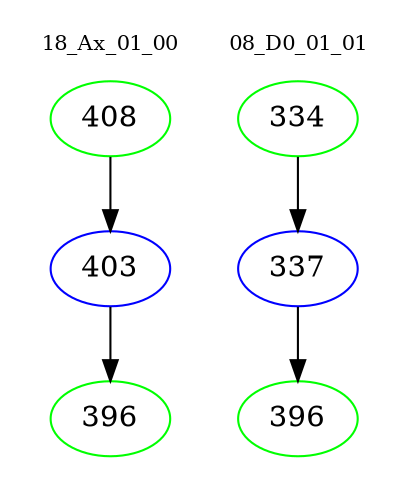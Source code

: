 digraph{
subgraph cluster_0 {
color = white
label = "18_Ax_01_00";
fontsize=10;
T0_408 [label="408", color="green"]
T0_408 -> T0_403 [color="black"]
T0_403 [label="403", color="blue"]
T0_403 -> T0_396 [color="black"]
T0_396 [label="396", color="green"]
}
subgraph cluster_1 {
color = white
label = "08_D0_01_01";
fontsize=10;
T1_334 [label="334", color="green"]
T1_334 -> T1_337 [color="black"]
T1_337 [label="337", color="blue"]
T1_337 -> T1_396 [color="black"]
T1_396 [label="396", color="green"]
}
}
